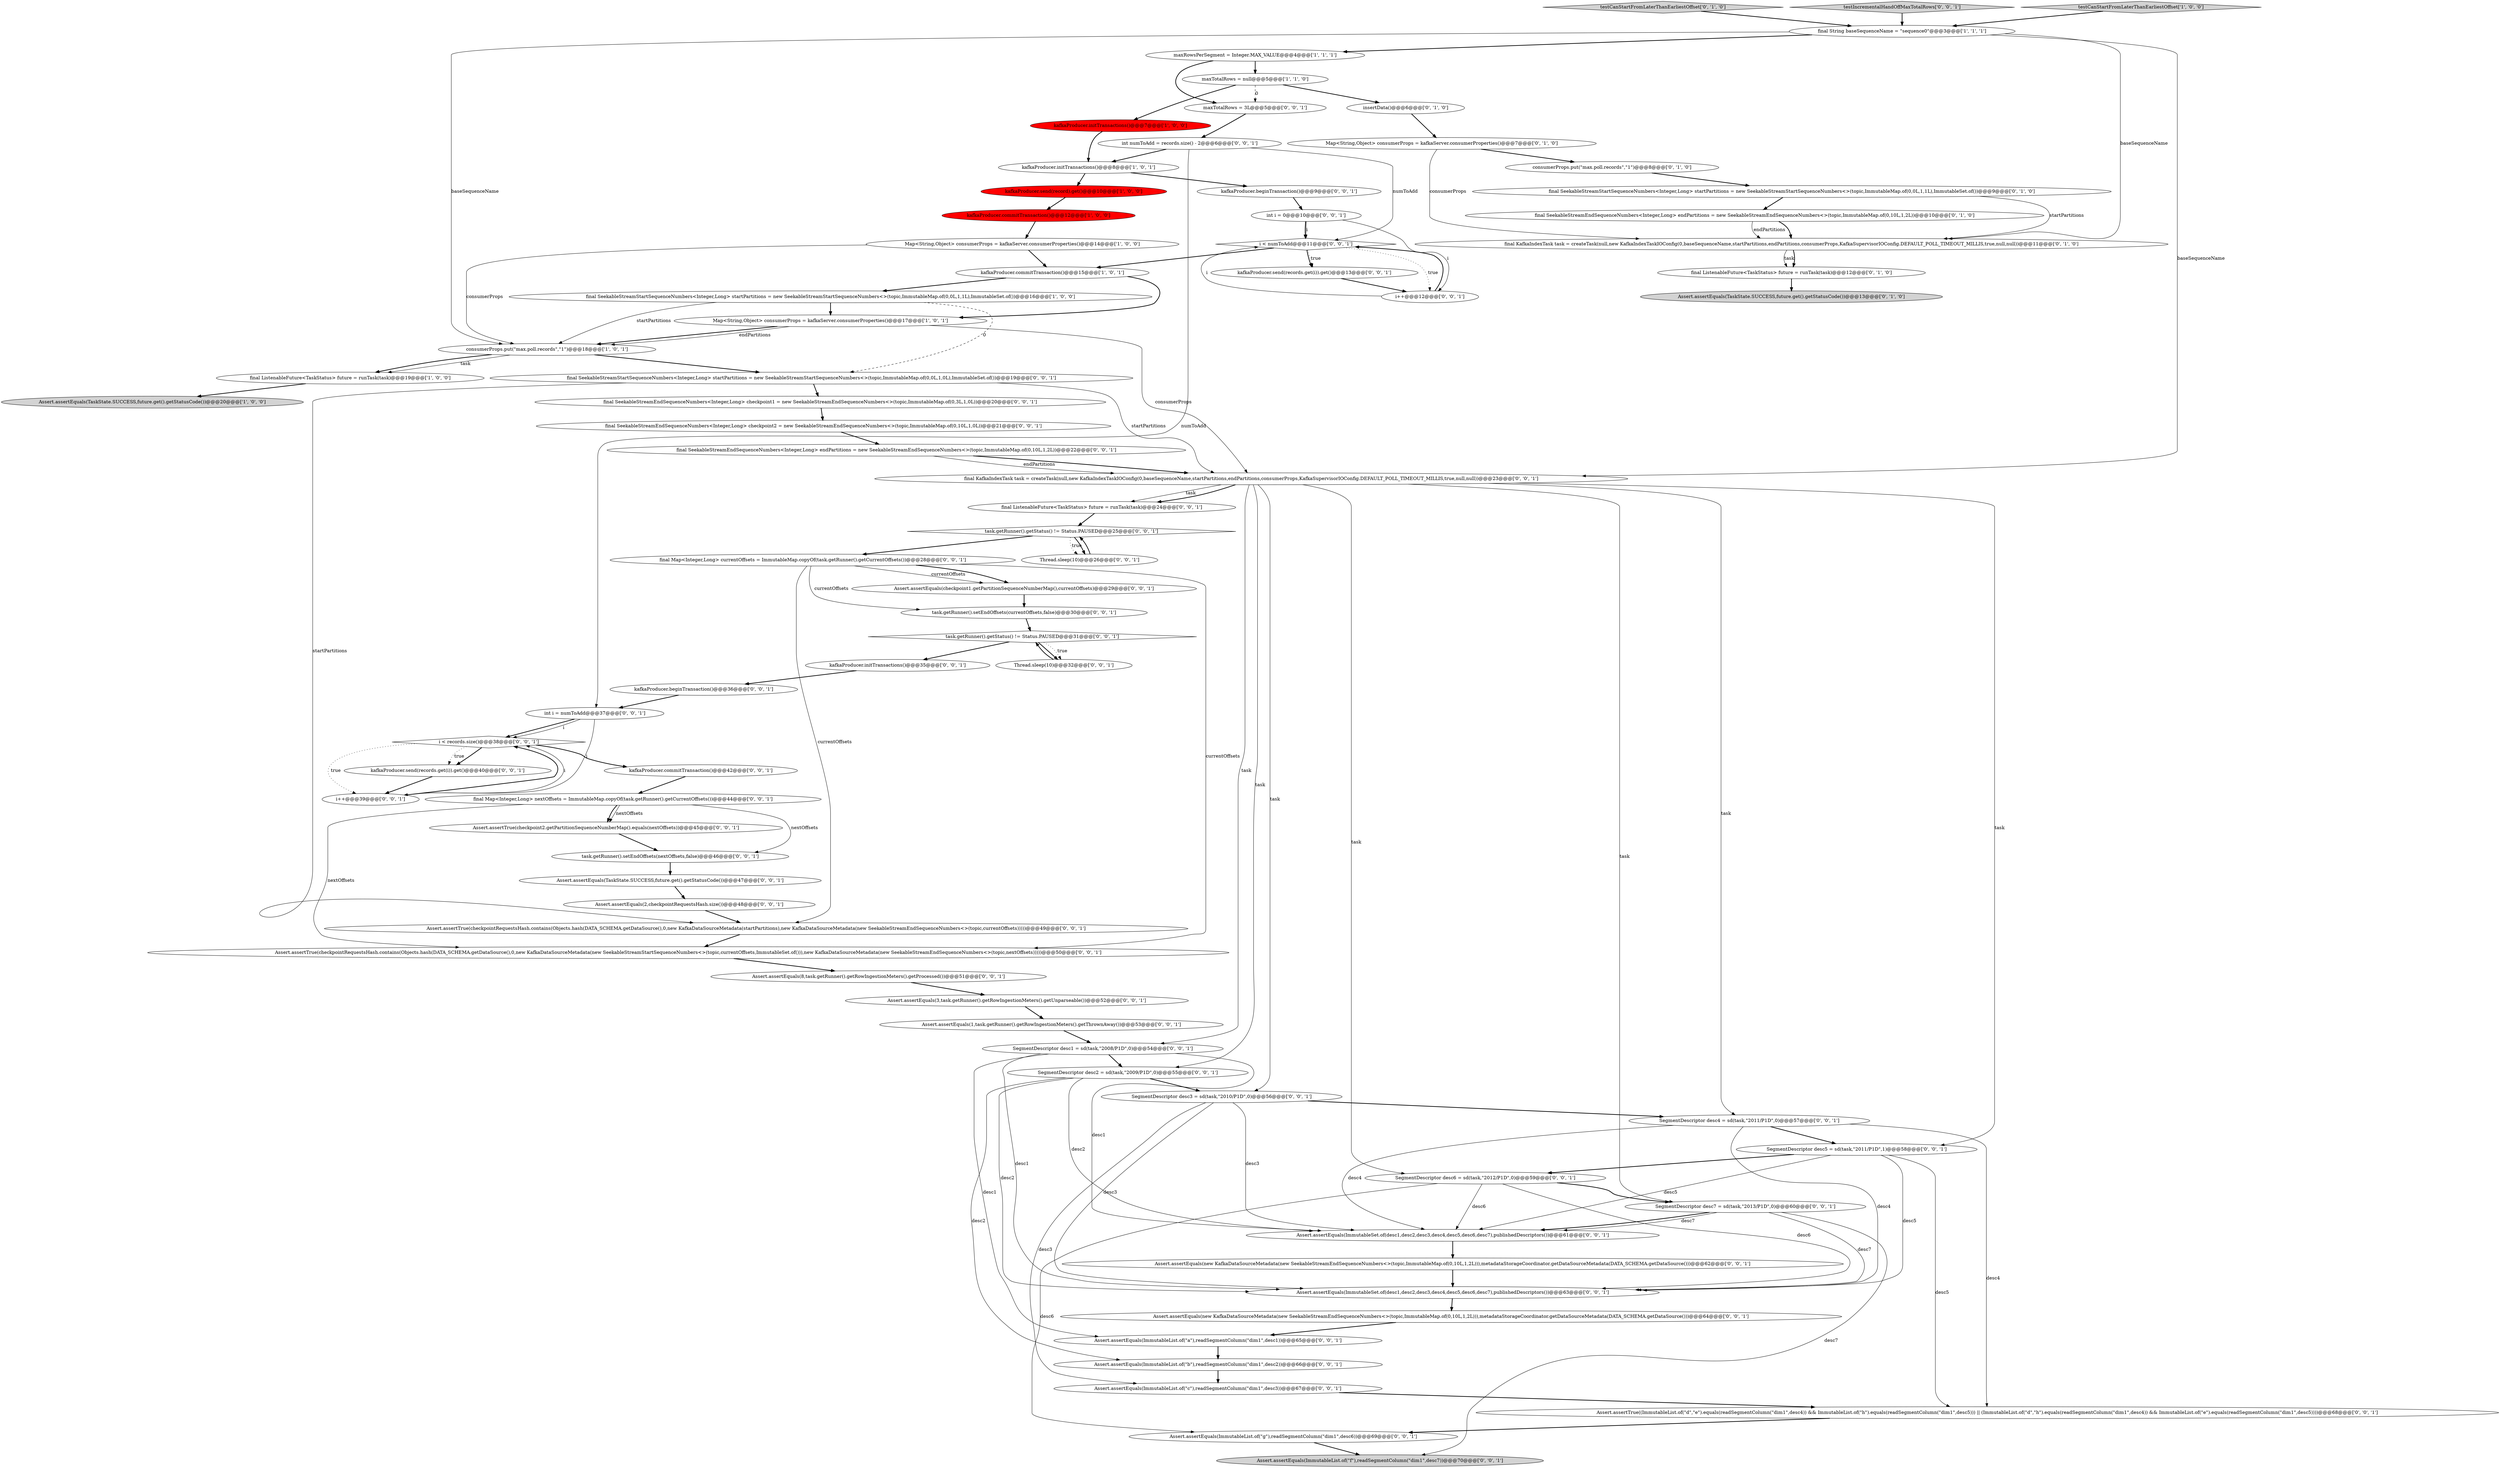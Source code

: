 digraph {
71 [style = filled, label = "Assert.assertEquals(ImmutableList.of(\"c\"),readSegmentColumn(\"dim1\",desc3))@@@67@@@['0', '0', '1']", fillcolor = white, shape = ellipse image = "AAA0AAABBB3BBB"];
15 [style = filled, label = "testCanStartFromLaterThanEarliestOffset['0', '1', '0']", fillcolor = lightgray, shape = diamond image = "AAA0AAABBB2BBB"];
30 [style = filled, label = "i < records.size()@@@38@@@['0', '0', '1']", fillcolor = white, shape = diamond image = "AAA0AAABBB3BBB"];
72 [style = filled, label = "Assert.assertEquals(TaskState.SUCCESS,future.get().getStatusCode())@@@47@@@['0', '0', '1']", fillcolor = white, shape = ellipse image = "AAA0AAABBB3BBB"];
75 [style = filled, label = "SegmentDescriptor desc7 = sd(task,\"2013/P1D\",0)@@@60@@@['0', '0', '1']", fillcolor = white, shape = ellipse image = "AAA0AAABBB3BBB"];
38 [style = filled, label = "kafkaProducer.commitTransaction()@@@42@@@['0', '0', '1']", fillcolor = white, shape = ellipse image = "AAA0AAABBB3BBB"];
59 [style = filled, label = "Assert.assertEquals(new KafkaDataSourceMetadata(new SeekableStreamEndSequenceNumbers<>(topic,ImmutableMap.of(0,10L,1,2L))),metadataStorageCoordinator.getDataSourceMetadata(DATA_SCHEMA.getDataSource()))@@@62@@@['0', '0', '1']", fillcolor = white, shape = ellipse image = "AAA0AAABBB3BBB"];
13 [style = filled, label = "final ListenableFuture<TaskStatus> future = runTask(task)@@@19@@@['1', '0', '0']", fillcolor = white, shape = ellipse image = "AAA0AAABBB1BBB"];
41 [style = filled, label = "SegmentDescriptor desc1 = sd(task,\"2008/P1D\",0)@@@54@@@['0', '0', '1']", fillcolor = white, shape = ellipse image = "AAA0AAABBB3BBB"];
44 [style = filled, label = "Assert.assertEquals(new KafkaDataSourceMetadata(new SeekableStreamEndSequenceNumbers<>(topic,ImmutableMap.of(0,10L,1,2L))),metadataStorageCoordinator.getDataSourceMetadata(DATA_SCHEMA.getDataSource()))@@@64@@@['0', '0', '1']", fillcolor = white, shape = ellipse image = "AAA0AAABBB3BBB"];
4 [style = filled, label = "kafkaProducer.commitTransaction()@@@12@@@['1', '0', '0']", fillcolor = red, shape = ellipse image = "AAA1AAABBB1BBB"];
26 [style = filled, label = "Assert.assertTrue(checkpoint2.getPartitionSequenceNumberMap().equals(nextOffsets))@@@45@@@['0', '0', '1']", fillcolor = white, shape = ellipse image = "AAA0AAABBB3BBB"];
40 [style = filled, label = "i < numToAdd@@@11@@@['0', '0', '1']", fillcolor = white, shape = diamond image = "AAA0AAABBB3BBB"];
18 [style = filled, label = "final SeekableStreamStartSequenceNumbers<Integer,Long> startPartitions = new SeekableStreamStartSequenceNumbers<>(topic,ImmutableMap.of(0,0L,1,1L),ImmutableSet.of())@@@9@@@['0', '1', '0']", fillcolor = white, shape = ellipse image = "AAA0AAABBB2BBB"];
45 [style = filled, label = "SegmentDescriptor desc2 = sd(task,\"2009/P1D\",0)@@@55@@@['0', '0', '1']", fillcolor = white, shape = ellipse image = "AAA0AAABBB3BBB"];
12 [style = filled, label = "kafkaProducer.initTransactions()@@@8@@@['1', '0', '1']", fillcolor = white, shape = ellipse image = "AAA0AAABBB1BBB"];
36 [style = filled, label = "final SeekableStreamStartSequenceNumbers<Integer,Long> startPartitions = new SeekableStreamStartSequenceNumbers<>(topic,ImmutableMap.of(0,0L,1,0L),ImmutableSet.of())@@@19@@@['0', '0', '1']", fillcolor = white, shape = ellipse image = "AAA0AAABBB3BBB"];
52 [style = filled, label = "task.getRunner().getStatus() != Status.PAUSED@@@25@@@['0', '0', '1']", fillcolor = white, shape = diamond image = "AAA0AAABBB3BBB"];
31 [style = filled, label = "i++@@@39@@@['0', '0', '1']", fillcolor = white, shape = ellipse image = "AAA0AAABBB3BBB"];
56 [style = filled, label = "Assert.assertTrue(checkpointRequestsHash.contains(Objects.hash(DATA_SCHEMA.getDataSource(),0,new KafkaDataSourceMetadata(startPartitions),new KafkaDataSourceMetadata(new SeekableStreamEndSequenceNumbers<>(topic,currentOffsets)))))@@@49@@@['0', '0', '1']", fillcolor = white, shape = ellipse image = "AAA0AAABBB3BBB"];
42 [style = filled, label = "Assert.assertEquals(checkpoint1.getPartitionSequenceNumberMap(),currentOffsets)@@@29@@@['0', '0', '1']", fillcolor = white, shape = ellipse image = "AAA0AAABBB3BBB"];
39 [style = filled, label = "kafkaProducer.beginTransaction()@@@9@@@['0', '0', '1']", fillcolor = white, shape = ellipse image = "AAA0AAABBB3BBB"];
53 [style = filled, label = "Assert.assertEquals(3,task.getRunner().getRowIngestionMeters().getUnparseable())@@@52@@@['0', '0', '1']", fillcolor = white, shape = ellipse image = "AAA0AAABBB3BBB"];
77 [style = filled, label = "final ListenableFuture<TaskStatus> future = runTask(task)@@@24@@@['0', '0', '1']", fillcolor = white, shape = ellipse image = "AAA0AAABBB3BBB"];
1 [style = filled, label = "Map<String,Object> consumerProps = kafkaServer.consumerProperties()@@@14@@@['1', '0', '0']", fillcolor = white, shape = ellipse image = "AAA0AAABBB1BBB"];
64 [style = filled, label = "kafkaProducer.send(records.get(i)).get()@@@40@@@['0', '0', '1']", fillcolor = white, shape = ellipse image = "AAA0AAABBB3BBB"];
57 [style = filled, label = "testIncrementalHandOffMaxTotalRows['0', '0', '1']", fillcolor = lightgray, shape = diamond image = "AAA0AAABBB3BBB"];
76 [style = filled, label = "SegmentDescriptor desc4 = sd(task,\"2011/P1D\",0)@@@57@@@['0', '0', '1']", fillcolor = white, shape = ellipse image = "AAA0AAABBB3BBB"];
25 [style = filled, label = "final KafkaIndexTask task = createTask(null,new KafkaIndexTaskIOConfig(0,baseSequenceName,startPartitions,endPartitions,consumerProps,KafkaSupervisorIOConfig.DEFAULT_POLL_TIMEOUT_MILLIS,true,null,null))@@@23@@@['0', '0', '1']", fillcolor = white, shape = ellipse image = "AAA0AAABBB3BBB"];
34 [style = filled, label = "Assert.assertEquals(1,task.getRunner().getRowIngestionMeters().getThrownAway())@@@53@@@['0', '0', '1']", fillcolor = white, shape = ellipse image = "AAA0AAABBB3BBB"];
35 [style = filled, label = "Assert.assertEquals(ImmutableList.of(\"f\"),readSegmentColumn(\"dim1\",desc7))@@@70@@@['0', '0', '1']", fillcolor = lightgray, shape = ellipse image = "AAA0AAABBB3BBB"];
3 [style = filled, label = "consumerProps.put(\"max.poll.records\",\"1\")@@@18@@@['1', '0', '1']", fillcolor = white, shape = ellipse image = "AAA0AAABBB1BBB"];
10 [style = filled, label = "testCanStartFromLaterThanEarliestOffset['1', '0', '0']", fillcolor = lightgray, shape = diamond image = "AAA0AAABBB1BBB"];
61 [style = filled, label = "kafkaProducer.send(records.get(i)).get()@@@13@@@['0', '0', '1']", fillcolor = white, shape = ellipse image = "AAA0AAABBB3BBB"];
27 [style = filled, label = "final SeekableStreamEndSequenceNumbers<Integer,Long> checkpoint2 = new SeekableStreamEndSequenceNumbers<>(topic,ImmutableMap.of(0,10L,1,0L))@@@21@@@['0', '0', '1']", fillcolor = white, shape = ellipse image = "AAA0AAABBB3BBB"];
9 [style = filled, label = "maxTotalRows = null@@@5@@@['1', '1', '0']", fillcolor = white, shape = ellipse image = "AAA0AAABBB1BBB"];
74 [style = filled, label = "task.getRunner().setEndOffsets(nextOffsets,false)@@@46@@@['0', '0', '1']", fillcolor = white, shape = ellipse image = "AAA0AAABBB3BBB"];
21 [style = filled, label = "final SeekableStreamEndSequenceNumbers<Integer,Long> endPartitions = new SeekableStreamEndSequenceNumbers<>(topic,ImmutableMap.of(0,10L,1,2L))@@@10@@@['0', '1', '0']", fillcolor = white, shape = ellipse image = "AAA0AAABBB2BBB"];
24 [style = filled, label = "task.getRunner().setEndOffsets(currentOffsets,false)@@@30@@@['0', '0', '1']", fillcolor = white, shape = ellipse image = "AAA0AAABBB3BBB"];
67 [style = filled, label = "Assert.assertEquals(ImmutableList.of(\"g\"),readSegmentColumn(\"dim1\",desc6))@@@69@@@['0', '0', '1']", fillcolor = white, shape = ellipse image = "AAA0AAABBB3BBB"];
17 [style = filled, label = "Assert.assertEquals(TaskState.SUCCESS,future.get().getStatusCode())@@@13@@@['0', '1', '0']", fillcolor = lightgray, shape = ellipse image = "AAA0AAABBB2BBB"];
69 [style = filled, label = "final SeekableStreamEndSequenceNumbers<Integer,Long> checkpoint1 = new SeekableStreamEndSequenceNumbers<>(topic,ImmutableMap.of(0,3L,1,0L))@@@20@@@['0', '0', '1']", fillcolor = white, shape = ellipse image = "AAA0AAABBB3BBB"];
65 [style = filled, label = "Assert.assertTrue(checkpointRequestsHash.contains(Objects.hash(DATA_SCHEMA.getDataSource(),0,new KafkaDataSourceMetadata(new SeekableStreamStartSequenceNumbers<>(topic,currentOffsets,ImmutableSet.of())),new KafkaDataSourceMetadata(new SeekableStreamEndSequenceNumbers<>(topic,nextOffsets)))))@@@50@@@['0', '0', '1']", fillcolor = white, shape = ellipse image = "AAA0AAABBB3BBB"];
49 [style = filled, label = "SegmentDescriptor desc3 = sd(task,\"2010/P1D\",0)@@@56@@@['0', '0', '1']", fillcolor = white, shape = ellipse image = "AAA0AAABBB3BBB"];
7 [style = filled, label = "final SeekableStreamStartSequenceNumbers<Integer,Long> startPartitions = new SeekableStreamStartSequenceNumbers<>(topic,ImmutableMap.of(0,0L,1,1L),ImmutableSet.of())@@@16@@@['1', '0', '0']", fillcolor = white, shape = ellipse image = "AAA0AAABBB1BBB"];
20 [style = filled, label = "consumerProps.put(\"max.poll.records\",\"1\")@@@8@@@['0', '1', '0']", fillcolor = white, shape = ellipse image = "AAA0AAABBB2BBB"];
43 [style = filled, label = "kafkaProducer.beginTransaction()@@@36@@@['0', '0', '1']", fillcolor = white, shape = ellipse image = "AAA0AAABBB3BBB"];
51 [style = filled, label = "kafkaProducer.initTransactions()@@@35@@@['0', '0', '1']", fillcolor = white, shape = ellipse image = "AAA0AAABBB3BBB"];
62 [style = filled, label = "i++@@@12@@@['0', '0', '1']", fillcolor = white, shape = ellipse image = "AAA0AAABBB3BBB"];
28 [style = filled, label = "Thread.sleep(10)@@@26@@@['0', '0', '1']", fillcolor = white, shape = ellipse image = "AAA0AAABBB3BBB"];
47 [style = filled, label = "Assert.assertEquals(ImmutableSet.of(desc1,desc2,desc3,desc4,desc5,desc6,desc7),publishedDescriptors())@@@61@@@['0', '0', '1']", fillcolor = white, shape = ellipse image = "AAA0AAABBB3BBB"];
68 [style = filled, label = "Assert.assertEquals(ImmutableList.of(\"a\"),readSegmentColumn(\"dim1\",desc1))@@@65@@@['0', '0', '1']", fillcolor = white, shape = ellipse image = "AAA0AAABBB3BBB"];
37 [style = filled, label = "SegmentDescriptor desc5 = sd(task,\"2011/P1D\",1)@@@58@@@['0', '0', '1']", fillcolor = white, shape = ellipse image = "AAA0AAABBB3BBB"];
46 [style = filled, label = "int numToAdd = records.size() - 2@@@6@@@['0', '0', '1']", fillcolor = white, shape = ellipse image = "AAA0AAABBB3BBB"];
70 [style = filled, label = "Assert.assertEquals(2,checkpointRequestsHash.size())@@@48@@@['0', '0', '1']", fillcolor = white, shape = ellipse image = "AAA0AAABBB3BBB"];
50 [style = filled, label = "Assert.assertTrue((ImmutableList.of(\"d\",\"e\").equals(readSegmentColumn(\"dim1\",desc4)) && ImmutableList.of(\"h\").equals(readSegmentColumn(\"dim1\",desc5))) || (ImmutableList.of(\"d\",\"h\").equals(readSegmentColumn(\"dim1\",desc4)) && ImmutableList.of(\"e\").equals(readSegmentColumn(\"dim1\",desc5))))@@@68@@@['0', '0', '1']", fillcolor = white, shape = ellipse image = "AAA0AAABBB3BBB"];
32 [style = filled, label = "final Map<Integer,Long> currentOffsets = ImmutableMap.copyOf(task.getRunner().getCurrentOffsets())@@@28@@@['0', '0', '1']", fillcolor = white, shape = ellipse image = "AAA0AAABBB3BBB"];
2 [style = filled, label = "Map<String,Object> consumerProps = kafkaServer.consumerProperties()@@@17@@@['1', '0', '1']", fillcolor = white, shape = ellipse image = "AAA0AAABBB1BBB"];
8 [style = filled, label = "kafkaProducer.commitTransaction()@@@15@@@['1', '0', '1']", fillcolor = white, shape = ellipse image = "AAA0AAABBB1BBB"];
63 [style = filled, label = "SegmentDescriptor desc6 = sd(task,\"2012/P1D\",0)@@@59@@@['0', '0', '1']", fillcolor = white, shape = ellipse image = "AAA0AAABBB3BBB"];
58 [style = filled, label = "Assert.assertEquals(8,task.getRunner().getRowIngestionMeters().getProcessed())@@@51@@@['0', '0', '1']", fillcolor = white, shape = ellipse image = "AAA0AAABBB3BBB"];
6 [style = filled, label = "maxRowsPerSegment = Integer.MAX_VALUE@@@4@@@['1', '1', '1']", fillcolor = white, shape = ellipse image = "AAA0AAABBB1BBB"];
66 [style = filled, label = "task.getRunner().getStatus() != Status.PAUSED@@@31@@@['0', '0', '1']", fillcolor = white, shape = diamond image = "AAA0AAABBB3BBB"];
5 [style = filled, label = "final String baseSequenceName = \"sequence0\"@@@3@@@['1', '1', '1']", fillcolor = white, shape = ellipse image = "AAA0AAABBB1BBB"];
14 [style = filled, label = "kafkaProducer.initTransactions()@@@7@@@['1', '0', '0']", fillcolor = red, shape = ellipse image = "AAA1AAABBB1BBB"];
33 [style = filled, label = "maxTotalRows = 3L@@@5@@@['0', '0', '1']", fillcolor = white, shape = ellipse image = "AAA0AAABBB3BBB"];
78 [style = filled, label = "Assert.assertEquals(ImmutableList.of(\"b\"),readSegmentColumn(\"dim1\",desc2))@@@66@@@['0', '0', '1']", fillcolor = white, shape = ellipse image = "AAA0AAABBB3BBB"];
22 [style = filled, label = "final KafkaIndexTask task = createTask(null,new KafkaIndexTaskIOConfig(0,baseSequenceName,startPartitions,endPartitions,consumerProps,KafkaSupervisorIOConfig.DEFAULT_POLL_TIMEOUT_MILLIS,true,null,null))@@@11@@@['0', '1', '0']", fillcolor = white, shape = ellipse image = "AAA0AAABBB2BBB"];
73 [style = filled, label = "final Map<Integer,Long> nextOffsets = ImmutableMap.copyOf(task.getRunner().getCurrentOffsets())@@@44@@@['0', '0', '1']", fillcolor = white, shape = ellipse image = "AAA0AAABBB3BBB"];
11 [style = filled, label = "kafkaProducer.send(record).get()@@@10@@@['1', '0', '0']", fillcolor = red, shape = ellipse image = "AAA1AAABBB1BBB"];
29 [style = filled, label = "int i = numToAdd@@@37@@@['0', '0', '1']", fillcolor = white, shape = ellipse image = "AAA0AAABBB3BBB"];
54 [style = filled, label = "int i = 0@@@10@@@['0', '0', '1']", fillcolor = white, shape = ellipse image = "AAA0AAABBB3BBB"];
19 [style = filled, label = "insertData()@@@6@@@['0', '1', '0']", fillcolor = white, shape = ellipse image = "AAA0AAABBB2BBB"];
0 [style = filled, label = "Assert.assertEquals(TaskState.SUCCESS,future.get().getStatusCode())@@@20@@@['1', '0', '0']", fillcolor = lightgray, shape = ellipse image = "AAA0AAABBB1BBB"];
55 [style = filled, label = "Assert.assertEquals(ImmutableSet.of(desc1,desc2,desc3,desc4,desc5,desc6,desc7),publishedDescriptors())@@@63@@@['0', '0', '1']", fillcolor = white, shape = ellipse image = "AAA0AAABBB3BBB"];
23 [style = filled, label = "final ListenableFuture<TaskStatus> future = runTask(task)@@@12@@@['0', '1', '0']", fillcolor = white, shape = ellipse image = "AAA0AAABBB2BBB"];
16 [style = filled, label = "Map<String,Object> consumerProps = kafkaServer.consumerProperties()@@@7@@@['0', '1', '0']", fillcolor = white, shape = ellipse image = "AAA0AAABBB2BBB"];
48 [style = filled, label = "final SeekableStreamEndSequenceNumbers<Integer,Long> endPartitions = new SeekableStreamEndSequenceNumbers<>(topic,ImmutableMap.of(0,10L,1,2L))@@@22@@@['0', '0', '1']", fillcolor = white, shape = ellipse image = "AAA0AAABBB3BBB"];
60 [style = filled, label = "Thread.sleep(10)@@@32@@@['0', '0', '1']", fillcolor = white, shape = ellipse image = "AAA0AAABBB3BBB"];
49->55 [style = solid, label="desc3"];
76->47 [style = solid, label="desc4"];
29->30 [style = bold, label=""];
22->23 [style = solid, label="task"];
52->28 [style = dotted, label="true"];
74->72 [style = bold, label=""];
29->31 [style = solid, label="i"];
25->37 [style = solid, label="task"];
39->54 [style = bold, label=""];
75->35 [style = solid, label="desc7"];
3->13 [style = solid, label="task"];
38->73 [style = bold, label=""];
49->71 [style = solid, label="desc3"];
52->28 [style = bold, label=""];
26->74 [style = bold, label=""];
32->56 [style = solid, label="currentOffsets"];
3->36 [style = bold, label=""];
64->31 [style = bold, label=""];
28->52 [style = bold, label=""];
53->34 [style = bold, label=""];
25->45 [style = solid, label="task"];
33->46 [style = bold, label=""];
54->40 [style = solid, label="i"];
76->55 [style = solid, label="desc4"];
31->30 [style = bold, label=""];
76->37 [style = bold, label=""];
75->47 [style = bold, label=""];
63->75 [style = bold, label=""];
9->14 [style = bold, label=""];
78->71 [style = bold, label=""];
5->25 [style = solid, label="baseSequenceName"];
23->17 [style = bold, label=""];
68->78 [style = bold, label=""];
66->60 [style = bold, label=""];
43->29 [style = bold, label=""];
41->45 [style = bold, label=""];
62->40 [style = bold, label=""];
56->65 [style = bold, label=""];
60->66 [style = bold, label=""];
40->61 [style = bold, label=""];
36->69 [style = bold, label=""];
41->47 [style = solid, label="desc1"];
12->11 [style = bold, label=""];
37->47 [style = solid, label="desc5"];
37->50 [style = solid, label="desc5"];
63->47 [style = solid, label="desc6"];
32->24 [style = solid, label="currentOffsets"];
22->23 [style = bold, label=""];
40->62 [style = dotted, label="true"];
50->67 [style = bold, label=""];
32->42 [style = solid, label="currentOffsets"];
2->25 [style = solid, label="consumerProps"];
20->18 [style = bold, label=""];
32->65 [style = solid, label="currentOffsets"];
76->50 [style = solid, label="desc4"];
5->6 [style = bold, label=""];
37->55 [style = solid, label="desc5"];
21->22 [style = bold, label=""];
7->2 [style = bold, label=""];
1->3 [style = solid, label="consumerProps"];
44->68 [style = bold, label=""];
57->5 [style = bold, label=""];
37->63 [style = bold, label=""];
66->51 [style = bold, label=""];
59->55 [style = bold, label=""];
41->55 [style = solid, label="desc1"];
62->40 [style = solid, label="i"];
25->76 [style = solid, label="task"];
16->20 [style = bold, label=""];
32->42 [style = bold, label=""];
67->35 [style = bold, label=""];
13->0 [style = bold, label=""];
7->3 [style = solid, label="startPartitions"];
54->40 [style = bold, label=""];
66->60 [style = dotted, label="true"];
36->56 [style = solid, label="startPartitions"];
73->26 [style = solid, label="nextOffsets"];
1->8 [style = bold, label=""];
73->65 [style = solid, label="nextOffsets"];
24->66 [style = bold, label=""];
2->3 [style = bold, label=""];
11->4 [style = bold, label=""];
75->55 [style = solid, label="desc7"];
18->22 [style = solid, label="startPartitions"];
5->3 [style = solid, label="baseSequenceName"];
42->24 [style = bold, label=""];
47->59 [style = bold, label=""];
25->63 [style = solid, label="task"];
45->47 [style = solid, label="desc2"];
63->55 [style = solid, label="desc6"];
19->16 [style = bold, label=""];
30->64 [style = bold, label=""];
58->53 [style = bold, label=""];
10->5 [style = bold, label=""];
8->2 [style = bold, label=""];
2->3 [style = solid, label="endPartitions"];
73->26 [style = bold, label=""];
21->22 [style = solid, label="endPartitions"];
6->33 [style = bold, label=""];
69->27 [style = bold, label=""];
9->19 [style = bold, label=""];
51->43 [style = bold, label=""];
4->1 [style = bold, label=""];
18->21 [style = bold, label=""];
12->39 [style = bold, label=""];
70->56 [style = bold, label=""];
49->47 [style = solid, label="desc3"];
61->62 [style = bold, label=""];
45->78 [style = solid, label="desc2"];
30->31 [style = dotted, label="true"];
30->38 [style = bold, label=""];
16->22 [style = solid, label="consumerProps"];
49->76 [style = bold, label=""];
46->12 [style = bold, label=""];
29->30 [style = solid, label="i"];
46->29 [style = solid, label="numToAdd"];
72->70 [style = bold, label=""];
45->49 [style = bold, label=""];
63->67 [style = solid, label="desc6"];
34->41 [style = bold, label=""];
48->25 [style = solid, label="endPartitions"];
45->55 [style = solid, label="desc2"];
15->5 [style = bold, label=""];
8->7 [style = bold, label=""];
9->33 [style = dashed, label="0"];
25->77 [style = solid, label="task"];
25->49 [style = solid, label="task"];
41->68 [style = solid, label="desc1"];
30->64 [style = dotted, label="true"];
55->44 [style = bold, label=""];
5->22 [style = solid, label="baseSequenceName"];
73->74 [style = solid, label="nextOffsets"];
25->41 [style = solid, label="task"];
65->58 [style = bold, label=""];
31->30 [style = solid, label="i"];
71->50 [style = bold, label=""];
52->32 [style = bold, label=""];
54->62 [style = solid, label="i"];
77->52 [style = bold, label=""];
14->12 [style = bold, label=""];
36->25 [style = solid, label="startPartitions"];
25->75 [style = solid, label="task"];
27->48 [style = bold, label=""];
48->25 [style = bold, label=""];
3->13 [style = bold, label=""];
46->40 [style = solid, label="numToAdd"];
25->77 [style = bold, label=""];
6->9 [style = bold, label=""];
75->47 [style = solid, label="desc7"];
7->36 [style = dashed, label="0"];
40->8 [style = bold, label=""];
40->61 [style = dotted, label="true"];
}
